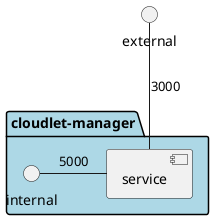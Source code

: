 @startuml

interface external

package "cloudlet-manager" #lightblue {
    component service
    interface internal
}
external -- service : 3000
internal - service : 5000
@enduml
